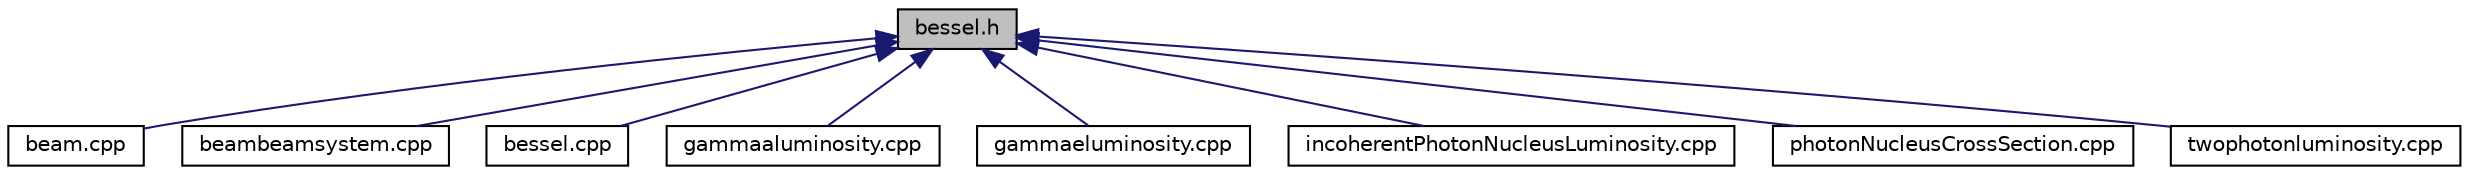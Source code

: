 digraph "bessel.h"
{
 // LATEX_PDF_SIZE
  bgcolor="transparent";
  edge [fontname="Helvetica",fontsize="10",labelfontname="Helvetica",labelfontsize="10"];
  node [fontname="Helvetica",fontsize="10",shape=record];
  Node1 [label="bessel.h",height=0.2,width=0.4,color="black", fillcolor="grey75", style="filled", fontcolor="black",tooltip=" "];
  Node1 -> Node2 [dir="back",color="midnightblue",fontsize="10",style="solid",fontname="Helvetica"];
  Node2 [label="beam.cpp",height=0.2,width=0.4,color="black",URL="$beam_8cpp.html",tooltip=" "];
  Node1 -> Node3 [dir="back",color="midnightblue",fontsize="10",style="solid",fontname="Helvetica"];
  Node3 [label="beambeamsystem.cpp",height=0.2,width=0.4,color="black",URL="$beambeamsystem_8cpp.html",tooltip=" "];
  Node1 -> Node4 [dir="back",color="midnightblue",fontsize="10",style="solid",fontname="Helvetica"];
  Node4 [label="bessel.cpp",height=0.2,width=0.4,color="black",URL="$bessel_8cpp.html",tooltip=" "];
  Node1 -> Node5 [dir="back",color="midnightblue",fontsize="10",style="solid",fontname="Helvetica"];
  Node5 [label="gammaaluminosity.cpp",height=0.2,width=0.4,color="black",URL="$gammaaluminosity_8cpp.html",tooltip=" "];
  Node1 -> Node6 [dir="back",color="midnightblue",fontsize="10",style="solid",fontname="Helvetica"];
  Node6 [label="gammaeluminosity.cpp",height=0.2,width=0.4,color="black",URL="$gammaeluminosity_8cpp.html",tooltip=" "];
  Node1 -> Node7 [dir="back",color="midnightblue",fontsize="10",style="solid",fontname="Helvetica"];
  Node7 [label="incoherentPhotonNucleusLuminosity.cpp",height=0.2,width=0.4,color="black",URL="$incoherentPhotonNucleusLuminosity_8cpp.html",tooltip=" "];
  Node1 -> Node8 [dir="back",color="midnightblue",fontsize="10",style="solid",fontname="Helvetica"];
  Node8 [label="photonNucleusCrossSection.cpp",height=0.2,width=0.4,color="black",URL="$photonNucleusCrossSection_8cpp.html",tooltip=" "];
  Node1 -> Node9 [dir="back",color="midnightblue",fontsize="10",style="solid",fontname="Helvetica"];
  Node9 [label="twophotonluminosity.cpp",height=0.2,width=0.4,color="black",URL="$twophotonluminosity_8cpp.html",tooltip=" "];
}
